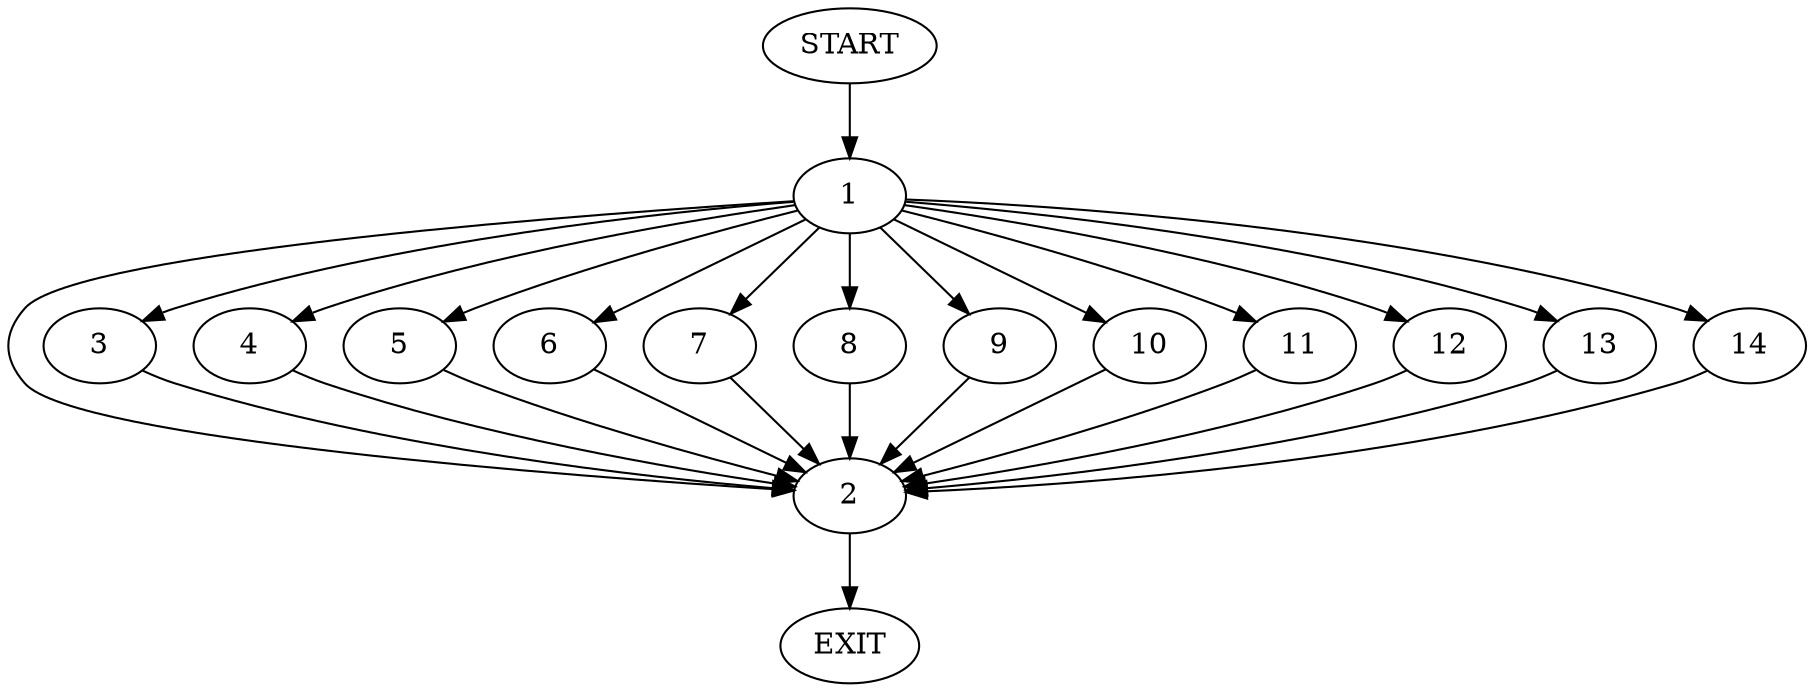 digraph {
0 [label="START"]
15 [label="EXIT"]
0 -> 1
1 -> 2
1 -> 3
1 -> 4
1 -> 5
1 -> 6
1 -> 7
1 -> 8
1 -> 9
1 -> 10
1 -> 11
1 -> 12
1 -> 13
1 -> 14
14 -> 2
7 -> 2
6 -> 2
8 -> 2
4 -> 2
11 -> 2
2 -> 15
9 -> 2
13 -> 2
10 -> 2
3 -> 2
12 -> 2
5 -> 2
}
